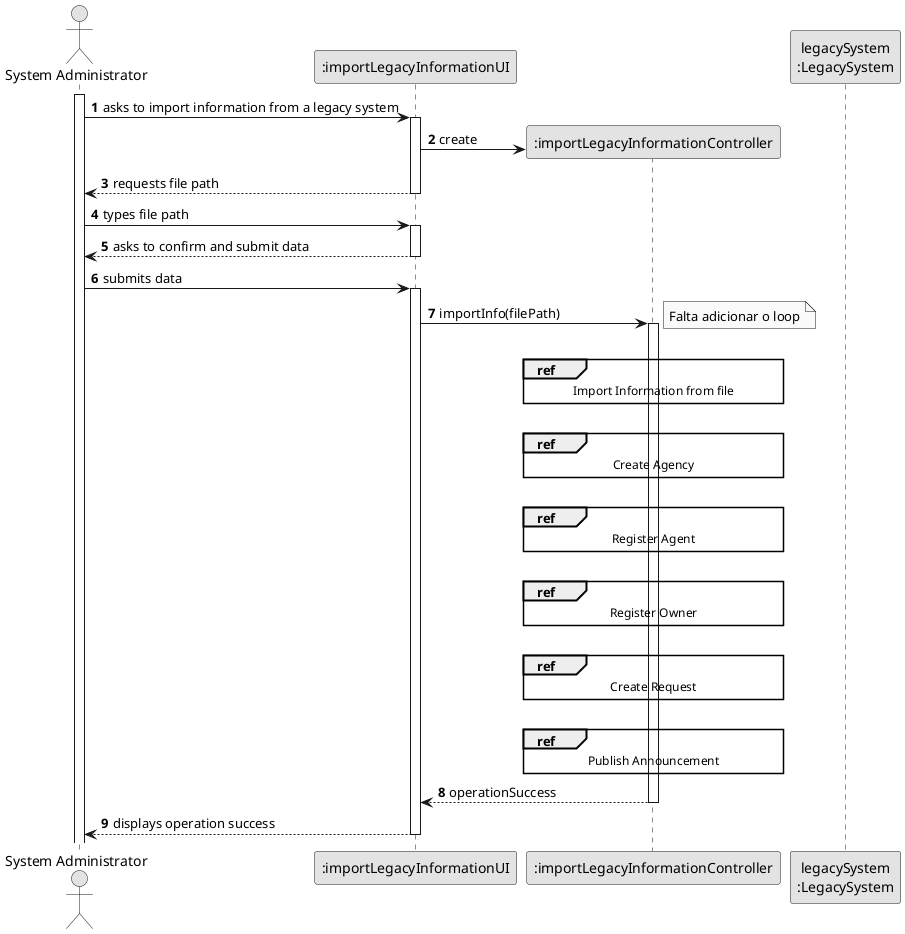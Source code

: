 @startuml
skinparam monochrome true
skinparam packageStyle rectangle
skinparam shadowing false

autonumber

'hide footbox
actor "System Administrator" as ADM
participant ":importLegacyInformationUI" as UI
participant ":importLegacyInformationController" as CTRL
participant "legacySystem\n:LegacySystem" as LS

'participant ":Repositories" as RepositorySingleton
 'participant "repositories\n:Repositories" as PLAT
 'participant "taskCategoryRepository:\nTaskCategoryRepository" as TaskCategoryRepository
 'participant ":ApplicationSession" as _APP
 'participant "appSession\n:ApplicationSession" as APP
 'participant "currentSession\n:UserSession" as SESSAO
 'participant "organizationRepository:\nOrganizationRepository" as OrganizationRepository
 'participant "organization\n:Organization" as ORG'

activate ADM

    ADM -> UI : asks to import information from a legacy system
    activate UI

    UI -> CTRL**: create

    UI --> ADM : requests file path
    deactivate UI

    ADM -> UI : types file path
    activate UI

    UI --> ADM : asks to confirm and submit data
    deactivate UI

    ADM -> UI : submits data
    activate UI

    UI -> CTRL: importInfo(filePath)
    activate CTRL

        note right
        Falta adicionar o loop
        end note

    |||
    ref over CTRL
    Import Information from file
    end ref
    |||
    ref over CTRL
    Create Agency
    end ref
    |||
    ref over CTRL
        Register Agent
    end ref
    |||
    ref over CTRL
        Register Owner
    end ref
    |||
    ref over CTRL
        Create Request
    end ref
    |||
    ref over CTRL
        Publish Announcement
    end ref

    CTRL --> UI: operationSuccess
    deactivate CTRL

    UI --> ADM : displays operation success
    deactivate UI

@enduml